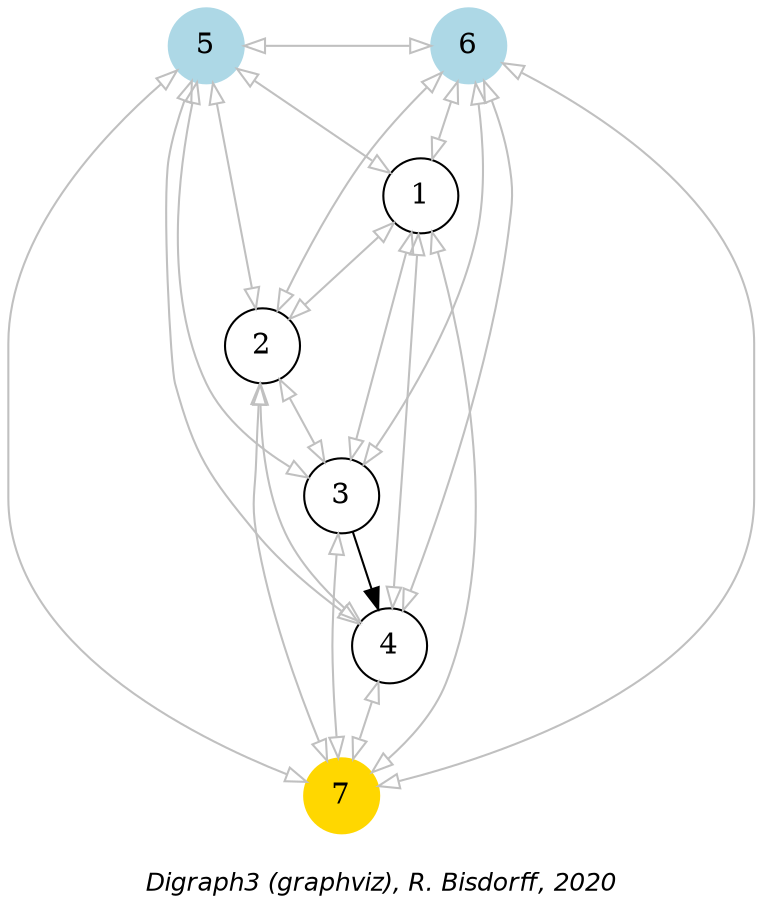 digraph G {
graph [ fontname = "Helvetica-Oblique",
 fontsize = 12,
 label = "\nDigraph3 (graphviz), R. Bisdorff, 2020", size="7,7"];
n1 [shape = "circle", label = "1"];
n2 [shape = "circle", label = "2"];
n3 [shape = "circle", label = "3"];
n4 [shape = "circle", label = "4"];
n5 [shape = "circle", label = "5", style = "filled", color = lightblue];
n6 [shape = "circle", label = "6", style = "filled", color = lightblue];
n7 [shape = "circle", label = "7", style = "filled", color = gold];
n1-> n2 [dir=both, color=grey, arrowhead=empty, arrowtail=empty] ;
n1-> n3 [dir=both, color=grey, arrowhead=empty, arrowtail=empty] ;
n1-> n4 [dir=both, color=grey, arrowhead=empty, arrowtail=empty] ;
n1-> n5 [dir=both, color=grey, arrowhead=empty, arrowtail=empty] ;
n1-> n6 [dir=both, color=grey, arrowhead=empty, arrowtail=empty] ;
n1-> n7 [dir=both, color=grey, arrowhead=empty, arrowtail=empty] ;
n2-> n3 [dir=both, color=grey, arrowhead=empty, arrowtail=empty] ;
n2-> n4 [dir=both, color=grey, arrowhead=empty, arrowtail=empty] ;
n2-> n5 [dir=both, color=grey, arrowhead=empty, arrowtail=empty] ;
n2-> n6 [dir=both, color=grey, arrowhead=empty, arrowtail=empty] ;
n2-> n7 [dir=both, color=grey, arrowhead=empty, arrowtail=empty] ;
n3-> n4 [dir=forward, color=black] ;
n3-> n5 [dir=both, color=grey, arrowhead=empty, arrowtail=empty] ;
n3-> n6 [dir=both, color=grey, arrowhead=empty, arrowtail=empty] ;
n3-> n7 [dir=both, color=grey, arrowhead=empty, arrowtail=empty] ;
n4-> n5 [dir=both, color=grey, arrowhead=empty, arrowtail=empty] ;
n4-> n6 [dir=both, color=grey, arrowhead=empty, arrowtail=empty] ;
n4-> n7 [dir=both, color=grey, arrowhead=empty, arrowtail=empty] ;
n5-> n6 [dir=both, color=grey, arrowhead=empty, arrowtail=empty] ;
n5-> n7 [dir=both, color=grey, arrowhead=empty, arrowtail=empty] ;
n6-> n7 [dir=both, color=grey, arrowhead=empty, arrowtail=empty] ;
{rank=max; n7 }
{rank=min; n5 n6 }
}
